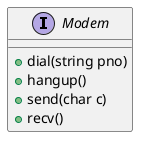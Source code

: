 @startuml

interface Modem
{
  + dial(string pno)
  + hangup()
  + send(char c)
  +recv()
}
@enduml
